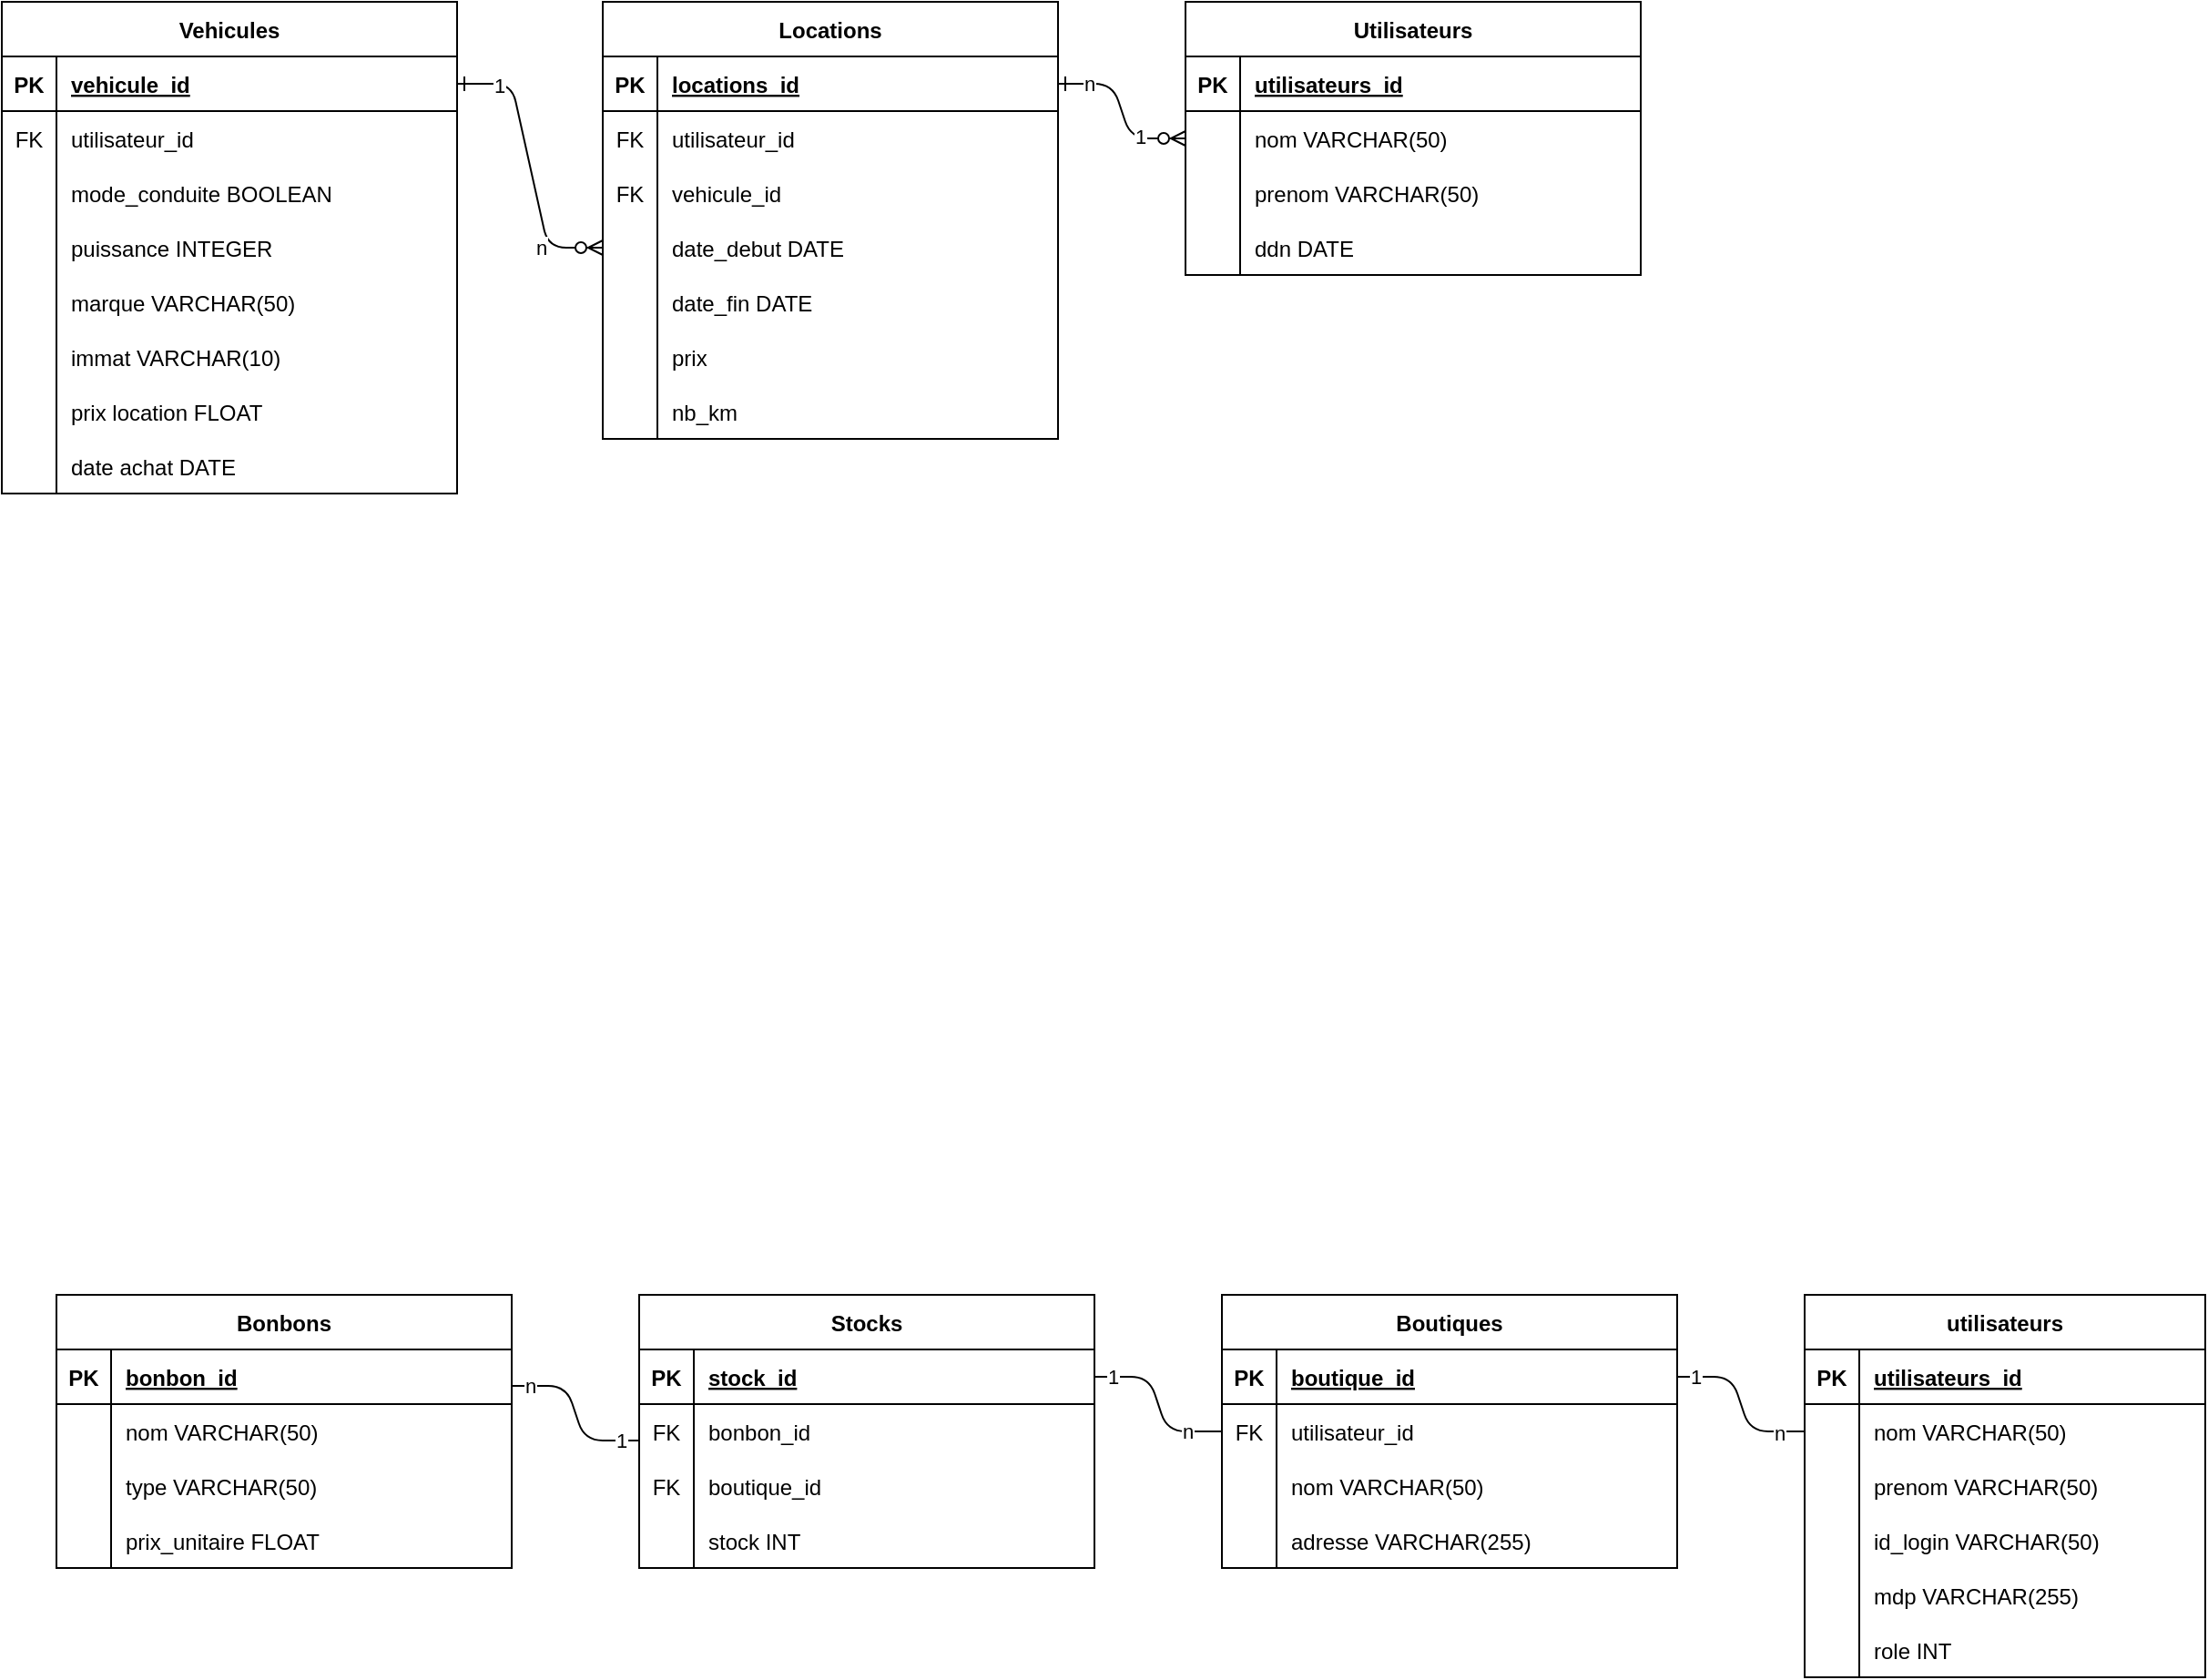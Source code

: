 <mxfile version="24.4.10" type="github">
  <diagram id="R2lEEEUBdFMjLlhIrx00" name="Page-1">
    <mxGraphModel dx="1313" dy="663" grid="1" gridSize="10" guides="1" tooltips="1" connect="1" arrows="1" fold="1" page="1" pageScale="1" pageWidth="1100" pageHeight="850" math="0" shadow="0" extFonts="Permanent Marker^https://fonts.googleapis.com/css?family=Permanent+Marker">
      <root>
        <mxCell id="0" />
        <mxCell id="1" parent="0" />
        <mxCell id="C-vyLk0tnHw3VtMMgP7b-1" value="" style="edgeStyle=entityRelationEdgeStyle;endArrow=ERzeroToMany;startArrow=ERone;endFill=1;startFill=0;exitX=1;exitY=0.5;exitDx=0;exitDy=0;entryX=0;entryY=0.5;entryDx=0;entryDy=0;" parent="1" source="C-vyLk0tnHw3VtMMgP7b-14" target="C-vyLk0tnHw3VtMMgP7b-6" edge="1">
          <mxGeometry width="100" height="100" relative="1" as="geometry">
            <mxPoint x="280" y="610" as="sourcePoint" />
            <mxPoint x="650" y="55" as="targetPoint" />
          </mxGeometry>
        </mxCell>
        <mxCell id="DMLBAsbQ8ZLE9mBOTX4F-30" value="n" style="edgeLabel;html=1;align=center;verticalAlign=middle;resizable=0;points=[];" parent="C-vyLk0tnHw3VtMMgP7b-1" vertex="1" connectable="0">
          <mxGeometry x="-0.82" relative="1" as="geometry">
            <mxPoint x="9" as="offset" />
          </mxGeometry>
        </mxCell>
        <mxCell id="DMLBAsbQ8ZLE9mBOTX4F-31" value="1" style="edgeLabel;html=1;align=center;verticalAlign=middle;resizable=0;points=[];" parent="C-vyLk0tnHw3VtMMgP7b-1" vertex="1" connectable="0">
          <mxGeometry x="0.692" y="1" relative="1" as="geometry">
            <mxPoint x="-11" as="offset" />
          </mxGeometry>
        </mxCell>
        <mxCell id="C-vyLk0tnHw3VtMMgP7b-12" value="" style="edgeStyle=entityRelationEdgeStyle;endArrow=ERzeroToMany;startArrow=ERone;endFill=1;startFill=0;exitX=1;exitY=0.5;exitDx=0;exitDy=0;" parent="1" source="C-vyLk0tnHw3VtMMgP7b-24" target="C-vyLk0tnHw3VtMMgP7b-17" edge="1">
          <mxGeometry width="100" height="100" relative="1" as="geometry">
            <mxPoint x="330" y="120" as="sourcePoint" />
            <mxPoint x="400" y="95" as="targetPoint" />
          </mxGeometry>
        </mxCell>
        <mxCell id="DMLBAsbQ8ZLE9mBOTX4F-35" value="n" style="edgeLabel;html=1;align=center;verticalAlign=middle;resizable=0;points=[];" parent="C-vyLk0tnHw3VtMMgP7b-12" vertex="1" connectable="0">
          <mxGeometry x="0.651" relative="1" as="geometry">
            <mxPoint x="-8" as="offset" />
          </mxGeometry>
        </mxCell>
        <mxCell id="DMLBAsbQ8ZLE9mBOTX4F-36" value="1" style="edgeLabel;html=1;align=center;verticalAlign=middle;resizable=0;points=[];" parent="C-vyLk0tnHw3VtMMgP7b-12" vertex="1" connectable="0">
          <mxGeometry x="-0.836" y="-1" relative="1" as="geometry">
            <mxPoint x="10" as="offset" />
          </mxGeometry>
        </mxCell>
        <mxCell id="C-vyLk0tnHw3VtMMgP7b-2" value="Utilisateurs" style="shape=table;startSize=30;container=1;collapsible=1;childLayout=tableLayout;fixedRows=1;rowLines=0;fontStyle=1;align=center;resizeLast=1;" parent="1" vertex="1">
          <mxGeometry x="660" y="10" width="250" height="150" as="geometry" />
        </mxCell>
        <mxCell id="C-vyLk0tnHw3VtMMgP7b-3" value="" style="shape=partialRectangle;collapsible=0;dropTarget=0;pointerEvents=0;fillColor=none;points=[[0,0.5],[1,0.5]];portConstraint=eastwest;top=0;left=0;right=0;bottom=1;" parent="C-vyLk0tnHw3VtMMgP7b-2" vertex="1">
          <mxGeometry y="30" width="250" height="30" as="geometry" />
        </mxCell>
        <mxCell id="C-vyLk0tnHw3VtMMgP7b-4" value="PK" style="shape=partialRectangle;overflow=hidden;connectable=0;fillColor=none;top=0;left=0;bottom=0;right=0;fontStyle=1;" parent="C-vyLk0tnHw3VtMMgP7b-3" vertex="1">
          <mxGeometry width="30" height="30" as="geometry">
            <mxRectangle width="30" height="30" as="alternateBounds" />
          </mxGeometry>
        </mxCell>
        <mxCell id="C-vyLk0tnHw3VtMMgP7b-5" value="utilisateurs_id" style="shape=partialRectangle;overflow=hidden;connectable=0;fillColor=none;top=0;left=0;bottom=0;right=0;align=left;spacingLeft=6;fontStyle=5;" parent="C-vyLk0tnHw3VtMMgP7b-3" vertex="1">
          <mxGeometry x="30" width="220" height="30" as="geometry">
            <mxRectangle width="220" height="30" as="alternateBounds" />
          </mxGeometry>
        </mxCell>
        <mxCell id="C-vyLk0tnHw3VtMMgP7b-6" value="" style="shape=partialRectangle;collapsible=0;dropTarget=0;pointerEvents=0;fillColor=none;points=[[0,0.5],[1,0.5]];portConstraint=eastwest;top=0;left=0;right=0;bottom=0;" parent="C-vyLk0tnHw3VtMMgP7b-2" vertex="1">
          <mxGeometry y="60" width="250" height="30" as="geometry" />
        </mxCell>
        <mxCell id="C-vyLk0tnHw3VtMMgP7b-7" value="" style="shape=partialRectangle;overflow=hidden;connectable=0;fillColor=none;top=0;left=0;bottom=0;right=0;" parent="C-vyLk0tnHw3VtMMgP7b-6" vertex="1">
          <mxGeometry width="30" height="30" as="geometry">
            <mxRectangle width="30" height="30" as="alternateBounds" />
          </mxGeometry>
        </mxCell>
        <mxCell id="C-vyLk0tnHw3VtMMgP7b-8" value="nom VARCHAR(50)" style="shape=partialRectangle;overflow=hidden;connectable=0;fillColor=none;top=0;left=0;bottom=0;right=0;align=left;spacingLeft=6;" parent="C-vyLk0tnHw3VtMMgP7b-6" vertex="1">
          <mxGeometry x="30" width="220" height="30" as="geometry">
            <mxRectangle width="220" height="30" as="alternateBounds" />
          </mxGeometry>
        </mxCell>
        <mxCell id="C-vyLk0tnHw3VtMMgP7b-9" value="" style="shape=partialRectangle;collapsible=0;dropTarget=0;pointerEvents=0;fillColor=none;points=[[0,0.5],[1,0.5]];portConstraint=eastwest;top=0;left=0;right=0;bottom=0;" parent="C-vyLk0tnHw3VtMMgP7b-2" vertex="1">
          <mxGeometry y="90" width="250" height="30" as="geometry" />
        </mxCell>
        <mxCell id="C-vyLk0tnHw3VtMMgP7b-10" value="" style="shape=partialRectangle;overflow=hidden;connectable=0;fillColor=none;top=0;left=0;bottom=0;right=0;" parent="C-vyLk0tnHw3VtMMgP7b-9" vertex="1">
          <mxGeometry width="30" height="30" as="geometry">
            <mxRectangle width="30" height="30" as="alternateBounds" />
          </mxGeometry>
        </mxCell>
        <mxCell id="C-vyLk0tnHw3VtMMgP7b-11" value="prenom VARCHAR(50)" style="shape=partialRectangle;overflow=hidden;connectable=0;fillColor=none;top=0;left=0;bottom=0;right=0;align=left;spacingLeft=6;" parent="C-vyLk0tnHw3VtMMgP7b-9" vertex="1">
          <mxGeometry x="30" width="220" height="30" as="geometry">
            <mxRectangle width="220" height="30" as="alternateBounds" />
          </mxGeometry>
        </mxCell>
        <mxCell id="DMLBAsbQ8ZLE9mBOTX4F-8" style="shape=partialRectangle;collapsible=0;dropTarget=0;pointerEvents=0;fillColor=none;points=[[0,0.5],[1,0.5]];portConstraint=eastwest;top=0;left=0;right=0;bottom=0;" parent="C-vyLk0tnHw3VtMMgP7b-2" vertex="1">
          <mxGeometry y="120" width="250" height="30" as="geometry" />
        </mxCell>
        <mxCell id="DMLBAsbQ8ZLE9mBOTX4F-9" style="shape=partialRectangle;overflow=hidden;connectable=0;fillColor=none;top=0;left=0;bottom=0;right=0;" parent="DMLBAsbQ8ZLE9mBOTX4F-8" vertex="1">
          <mxGeometry width="30" height="30" as="geometry">
            <mxRectangle width="30" height="30" as="alternateBounds" />
          </mxGeometry>
        </mxCell>
        <mxCell id="DMLBAsbQ8ZLE9mBOTX4F-10" value="ddn DATE" style="shape=partialRectangle;overflow=hidden;connectable=0;fillColor=none;top=0;left=0;bottom=0;right=0;align=left;spacingLeft=6;" parent="DMLBAsbQ8ZLE9mBOTX4F-8" vertex="1">
          <mxGeometry x="30" width="220" height="30" as="geometry">
            <mxRectangle width="220" height="30" as="alternateBounds" />
          </mxGeometry>
        </mxCell>
        <mxCell id="C-vyLk0tnHw3VtMMgP7b-13" value="Locations" style="shape=table;startSize=30;container=1;collapsible=1;childLayout=tableLayout;fixedRows=1;rowLines=0;fontStyle=1;align=center;resizeLast=1;" parent="1" vertex="1">
          <mxGeometry x="340" y="10" width="250" height="240" as="geometry" />
        </mxCell>
        <mxCell id="C-vyLk0tnHw3VtMMgP7b-14" value="" style="shape=partialRectangle;collapsible=0;dropTarget=0;pointerEvents=0;fillColor=none;points=[[0,0.5],[1,0.5]];portConstraint=eastwest;top=0;left=0;right=0;bottom=1;" parent="C-vyLk0tnHw3VtMMgP7b-13" vertex="1">
          <mxGeometry y="30" width="250" height="30" as="geometry" />
        </mxCell>
        <mxCell id="C-vyLk0tnHw3VtMMgP7b-15" value="PK" style="shape=partialRectangle;overflow=hidden;connectable=0;fillColor=none;top=0;left=0;bottom=0;right=0;fontStyle=1;" parent="C-vyLk0tnHw3VtMMgP7b-14" vertex="1">
          <mxGeometry width="30" height="30" as="geometry">
            <mxRectangle width="30" height="30" as="alternateBounds" />
          </mxGeometry>
        </mxCell>
        <mxCell id="C-vyLk0tnHw3VtMMgP7b-16" value="locations_id" style="shape=partialRectangle;overflow=hidden;connectable=0;fillColor=none;top=0;left=0;bottom=0;right=0;align=left;spacingLeft=6;fontStyle=5;" parent="C-vyLk0tnHw3VtMMgP7b-14" vertex="1">
          <mxGeometry x="30" width="220" height="30" as="geometry">
            <mxRectangle width="220" height="30" as="alternateBounds" />
          </mxGeometry>
        </mxCell>
        <mxCell id="DMLBAsbQ8ZLE9mBOTX4F-37" style="shape=partialRectangle;collapsible=0;dropTarget=0;pointerEvents=0;fillColor=none;points=[[0,0.5],[1,0.5]];portConstraint=eastwest;top=0;left=0;right=0;bottom=0;" parent="C-vyLk0tnHw3VtMMgP7b-13" vertex="1">
          <mxGeometry y="60" width="250" height="30" as="geometry" />
        </mxCell>
        <mxCell id="DMLBAsbQ8ZLE9mBOTX4F-38" value="FK" style="shape=partialRectangle;overflow=hidden;connectable=0;fillColor=none;top=0;left=0;bottom=0;right=0;" parent="DMLBAsbQ8ZLE9mBOTX4F-37" vertex="1">
          <mxGeometry width="30" height="30" as="geometry">
            <mxRectangle width="30" height="30" as="alternateBounds" />
          </mxGeometry>
        </mxCell>
        <mxCell id="DMLBAsbQ8ZLE9mBOTX4F-39" value="utilisateur_id" style="shape=partialRectangle;overflow=hidden;connectable=0;fillColor=none;top=0;left=0;bottom=0;right=0;align=left;spacingLeft=6;" parent="DMLBAsbQ8ZLE9mBOTX4F-37" vertex="1">
          <mxGeometry x="30" width="220" height="30" as="geometry">
            <mxRectangle width="220" height="30" as="alternateBounds" />
          </mxGeometry>
        </mxCell>
        <mxCell id="DMLBAsbQ8ZLE9mBOTX4F-40" style="shape=partialRectangle;collapsible=0;dropTarget=0;pointerEvents=0;fillColor=none;points=[[0,0.5],[1,0.5]];portConstraint=eastwest;top=0;left=0;right=0;bottom=0;" parent="C-vyLk0tnHw3VtMMgP7b-13" vertex="1">
          <mxGeometry y="90" width="250" height="30" as="geometry" />
        </mxCell>
        <mxCell id="DMLBAsbQ8ZLE9mBOTX4F-41" value="FK" style="shape=partialRectangle;overflow=hidden;connectable=0;fillColor=none;top=0;left=0;bottom=0;right=0;" parent="DMLBAsbQ8ZLE9mBOTX4F-40" vertex="1">
          <mxGeometry width="30" height="30" as="geometry">
            <mxRectangle width="30" height="30" as="alternateBounds" />
          </mxGeometry>
        </mxCell>
        <mxCell id="DMLBAsbQ8ZLE9mBOTX4F-42" value="vehicule_id" style="shape=partialRectangle;overflow=hidden;connectable=0;fillColor=none;top=0;left=0;bottom=0;right=0;align=left;spacingLeft=6;" parent="DMLBAsbQ8ZLE9mBOTX4F-40" vertex="1">
          <mxGeometry x="30" width="220" height="30" as="geometry">
            <mxRectangle width="220" height="30" as="alternateBounds" />
          </mxGeometry>
        </mxCell>
        <mxCell id="C-vyLk0tnHw3VtMMgP7b-17" value="" style="shape=partialRectangle;collapsible=0;dropTarget=0;pointerEvents=0;fillColor=none;points=[[0,0.5],[1,0.5]];portConstraint=eastwest;top=0;left=0;right=0;bottom=0;" parent="C-vyLk0tnHw3VtMMgP7b-13" vertex="1">
          <mxGeometry y="120" width="250" height="30" as="geometry" />
        </mxCell>
        <mxCell id="C-vyLk0tnHw3VtMMgP7b-18" value="" style="shape=partialRectangle;overflow=hidden;connectable=0;fillColor=none;top=0;left=0;bottom=0;right=0;" parent="C-vyLk0tnHw3VtMMgP7b-17" vertex="1">
          <mxGeometry width="30" height="30" as="geometry">
            <mxRectangle width="30" height="30" as="alternateBounds" />
          </mxGeometry>
        </mxCell>
        <mxCell id="C-vyLk0tnHw3VtMMgP7b-19" value="date_debut DATE" style="shape=partialRectangle;overflow=hidden;connectable=0;fillColor=none;top=0;left=0;bottom=0;right=0;align=left;spacingLeft=6;" parent="C-vyLk0tnHw3VtMMgP7b-17" vertex="1">
          <mxGeometry x="30" width="220" height="30" as="geometry">
            <mxRectangle width="220" height="30" as="alternateBounds" />
          </mxGeometry>
        </mxCell>
        <mxCell id="C-vyLk0tnHw3VtMMgP7b-20" value="" style="shape=partialRectangle;collapsible=0;dropTarget=0;pointerEvents=0;fillColor=none;points=[[0,0.5],[1,0.5]];portConstraint=eastwest;top=0;left=0;right=0;bottom=0;" parent="C-vyLk0tnHw3VtMMgP7b-13" vertex="1">
          <mxGeometry y="150" width="250" height="30" as="geometry" />
        </mxCell>
        <mxCell id="C-vyLk0tnHw3VtMMgP7b-21" value="" style="shape=partialRectangle;overflow=hidden;connectable=0;fillColor=none;top=0;left=0;bottom=0;right=0;" parent="C-vyLk0tnHw3VtMMgP7b-20" vertex="1">
          <mxGeometry width="30" height="30" as="geometry">
            <mxRectangle width="30" height="30" as="alternateBounds" />
          </mxGeometry>
        </mxCell>
        <mxCell id="C-vyLk0tnHw3VtMMgP7b-22" value="date_fin DATE" style="shape=partialRectangle;overflow=hidden;connectable=0;fillColor=none;top=0;left=0;bottom=0;right=0;align=left;spacingLeft=6;" parent="C-vyLk0tnHw3VtMMgP7b-20" vertex="1">
          <mxGeometry x="30" width="220" height="30" as="geometry">
            <mxRectangle width="220" height="30" as="alternateBounds" />
          </mxGeometry>
        </mxCell>
        <mxCell id="DMLBAsbQ8ZLE9mBOTX4F-5" style="shape=partialRectangle;collapsible=0;dropTarget=0;pointerEvents=0;fillColor=none;points=[[0,0.5],[1,0.5]];portConstraint=eastwest;top=0;left=0;right=0;bottom=0;" parent="C-vyLk0tnHw3VtMMgP7b-13" vertex="1">
          <mxGeometry y="180" width="250" height="30" as="geometry" />
        </mxCell>
        <mxCell id="DMLBAsbQ8ZLE9mBOTX4F-6" style="shape=partialRectangle;overflow=hidden;connectable=0;fillColor=none;top=0;left=0;bottom=0;right=0;" parent="DMLBAsbQ8ZLE9mBOTX4F-5" vertex="1">
          <mxGeometry width="30" height="30" as="geometry">
            <mxRectangle width="30" height="30" as="alternateBounds" />
          </mxGeometry>
        </mxCell>
        <mxCell id="DMLBAsbQ8ZLE9mBOTX4F-7" value="prix" style="shape=partialRectangle;overflow=hidden;connectable=0;fillColor=none;top=0;left=0;bottom=0;right=0;align=left;spacingLeft=6;" parent="DMLBAsbQ8ZLE9mBOTX4F-5" vertex="1">
          <mxGeometry x="30" width="220" height="30" as="geometry">
            <mxRectangle width="220" height="30" as="alternateBounds" />
          </mxGeometry>
        </mxCell>
        <mxCell id="DMLBAsbQ8ZLE9mBOTX4F-11" style="shape=partialRectangle;collapsible=0;dropTarget=0;pointerEvents=0;fillColor=none;points=[[0,0.5],[1,0.5]];portConstraint=eastwest;top=0;left=0;right=0;bottom=0;" parent="C-vyLk0tnHw3VtMMgP7b-13" vertex="1">
          <mxGeometry y="210" width="250" height="30" as="geometry" />
        </mxCell>
        <mxCell id="DMLBAsbQ8ZLE9mBOTX4F-12" style="shape=partialRectangle;overflow=hidden;connectable=0;fillColor=none;top=0;left=0;bottom=0;right=0;" parent="DMLBAsbQ8ZLE9mBOTX4F-11" vertex="1">
          <mxGeometry width="30" height="30" as="geometry">
            <mxRectangle width="30" height="30" as="alternateBounds" />
          </mxGeometry>
        </mxCell>
        <mxCell id="DMLBAsbQ8ZLE9mBOTX4F-13" value="nb_km" style="shape=partialRectangle;overflow=hidden;connectable=0;fillColor=none;top=0;left=0;bottom=0;right=0;align=left;spacingLeft=6;" parent="DMLBAsbQ8ZLE9mBOTX4F-11" vertex="1">
          <mxGeometry x="30" width="220" height="30" as="geometry">
            <mxRectangle width="220" height="30" as="alternateBounds" />
          </mxGeometry>
        </mxCell>
        <mxCell id="C-vyLk0tnHw3VtMMgP7b-23" value="Vehicules" style="shape=table;startSize=30;container=1;collapsible=1;childLayout=tableLayout;fixedRows=1;rowLines=0;fontStyle=1;align=center;resizeLast=1;" parent="1" vertex="1">
          <mxGeometry x="10" y="10" width="250" height="270" as="geometry">
            <mxRectangle x="120" y="120" width="90" height="30" as="alternateBounds" />
          </mxGeometry>
        </mxCell>
        <mxCell id="C-vyLk0tnHw3VtMMgP7b-24" value="" style="shape=partialRectangle;collapsible=0;dropTarget=0;pointerEvents=0;fillColor=none;points=[[0,0.5],[1,0.5]];portConstraint=eastwest;top=0;left=0;right=0;bottom=1;" parent="C-vyLk0tnHw3VtMMgP7b-23" vertex="1">
          <mxGeometry y="30" width="250" height="30" as="geometry" />
        </mxCell>
        <mxCell id="C-vyLk0tnHw3VtMMgP7b-25" value="PK" style="shape=partialRectangle;overflow=hidden;connectable=0;fillColor=none;top=0;left=0;bottom=0;right=0;fontStyle=1;" parent="C-vyLk0tnHw3VtMMgP7b-24" vertex="1">
          <mxGeometry width="30" height="30" as="geometry">
            <mxRectangle width="30" height="30" as="alternateBounds" />
          </mxGeometry>
        </mxCell>
        <mxCell id="C-vyLk0tnHw3VtMMgP7b-26" value="vehicule_id" style="shape=partialRectangle;overflow=hidden;connectable=0;fillColor=none;top=0;left=0;bottom=0;right=0;align=left;spacingLeft=6;fontStyle=5;" parent="C-vyLk0tnHw3VtMMgP7b-24" vertex="1">
          <mxGeometry x="30" width="220" height="30" as="geometry">
            <mxRectangle width="220" height="30" as="alternateBounds" />
          </mxGeometry>
        </mxCell>
        <mxCell id="DMLBAsbQ8ZLE9mBOTX4F-32" style="shape=partialRectangle;collapsible=0;dropTarget=0;pointerEvents=0;fillColor=none;points=[[0,0.5],[1,0.5]];portConstraint=eastwest;top=0;left=0;right=0;bottom=0;" parent="C-vyLk0tnHw3VtMMgP7b-23" vertex="1">
          <mxGeometry y="60" width="250" height="30" as="geometry" />
        </mxCell>
        <mxCell id="DMLBAsbQ8ZLE9mBOTX4F-33" value="FK" style="shape=partialRectangle;overflow=hidden;connectable=0;fillColor=none;top=0;left=0;bottom=0;right=0;" parent="DMLBAsbQ8ZLE9mBOTX4F-32" vertex="1">
          <mxGeometry width="30" height="30" as="geometry">
            <mxRectangle width="30" height="30" as="alternateBounds" />
          </mxGeometry>
        </mxCell>
        <mxCell id="DMLBAsbQ8ZLE9mBOTX4F-34" value="utilisateur_id" style="shape=partialRectangle;overflow=hidden;connectable=0;fillColor=none;top=0;left=0;bottom=0;right=0;align=left;spacingLeft=6;" parent="DMLBAsbQ8ZLE9mBOTX4F-32" vertex="1">
          <mxGeometry x="30" width="220" height="30" as="geometry">
            <mxRectangle width="220" height="30" as="alternateBounds" />
          </mxGeometry>
        </mxCell>
        <mxCell id="C-vyLk0tnHw3VtMMgP7b-27" value="" style="shape=partialRectangle;collapsible=0;dropTarget=0;pointerEvents=0;fillColor=none;points=[[0,0.5],[1,0.5]];portConstraint=eastwest;top=0;left=0;right=0;bottom=0;" parent="C-vyLk0tnHw3VtMMgP7b-23" vertex="1">
          <mxGeometry y="90" width="250" height="30" as="geometry" />
        </mxCell>
        <mxCell id="C-vyLk0tnHw3VtMMgP7b-28" value="" style="shape=partialRectangle;overflow=hidden;connectable=0;fillColor=none;top=0;left=0;bottom=0;right=0;" parent="C-vyLk0tnHw3VtMMgP7b-27" vertex="1">
          <mxGeometry width="30" height="30" as="geometry">
            <mxRectangle width="30" height="30" as="alternateBounds" />
          </mxGeometry>
        </mxCell>
        <mxCell id="C-vyLk0tnHw3VtMMgP7b-29" value="mode_conduite BOOLEAN" style="shape=partialRectangle;overflow=hidden;connectable=0;fillColor=none;top=0;left=0;bottom=0;right=0;align=left;spacingLeft=6;" parent="C-vyLk0tnHw3VtMMgP7b-27" vertex="1">
          <mxGeometry x="30" width="220" height="30" as="geometry">
            <mxRectangle width="220" height="30" as="alternateBounds" />
          </mxGeometry>
        </mxCell>
        <mxCell id="DMLBAsbQ8ZLE9mBOTX4F-27" style="shape=partialRectangle;collapsible=0;dropTarget=0;pointerEvents=0;fillColor=none;points=[[0,0.5],[1,0.5]];portConstraint=eastwest;top=0;left=0;right=0;bottom=0;" parent="C-vyLk0tnHw3VtMMgP7b-23" vertex="1">
          <mxGeometry y="120" width="250" height="30" as="geometry" />
        </mxCell>
        <mxCell id="DMLBAsbQ8ZLE9mBOTX4F-28" style="shape=partialRectangle;overflow=hidden;connectable=0;fillColor=none;top=0;left=0;bottom=0;right=0;" parent="DMLBAsbQ8ZLE9mBOTX4F-27" vertex="1">
          <mxGeometry width="30" height="30" as="geometry">
            <mxRectangle width="30" height="30" as="alternateBounds" />
          </mxGeometry>
        </mxCell>
        <mxCell id="DMLBAsbQ8ZLE9mBOTX4F-29" value="puissance INTEGER" style="shape=partialRectangle;overflow=hidden;connectable=0;fillColor=none;top=0;left=0;bottom=0;right=0;align=left;spacingLeft=6;" parent="DMLBAsbQ8ZLE9mBOTX4F-27" vertex="1">
          <mxGeometry x="30" width="220" height="30" as="geometry">
            <mxRectangle width="220" height="30" as="alternateBounds" />
          </mxGeometry>
        </mxCell>
        <mxCell id="DMLBAsbQ8ZLE9mBOTX4F-24" style="shape=partialRectangle;collapsible=0;dropTarget=0;pointerEvents=0;fillColor=none;points=[[0,0.5],[1,0.5]];portConstraint=eastwest;top=0;left=0;right=0;bottom=0;" parent="C-vyLk0tnHw3VtMMgP7b-23" vertex="1">
          <mxGeometry y="150" width="250" height="30" as="geometry" />
        </mxCell>
        <mxCell id="DMLBAsbQ8ZLE9mBOTX4F-25" style="shape=partialRectangle;overflow=hidden;connectable=0;fillColor=none;top=0;left=0;bottom=0;right=0;" parent="DMLBAsbQ8ZLE9mBOTX4F-24" vertex="1">
          <mxGeometry width="30" height="30" as="geometry">
            <mxRectangle width="30" height="30" as="alternateBounds" />
          </mxGeometry>
        </mxCell>
        <mxCell id="DMLBAsbQ8ZLE9mBOTX4F-26" value="marque VARCHAR(50)" style="shape=partialRectangle;overflow=hidden;connectable=0;fillColor=none;top=0;left=0;bottom=0;right=0;align=left;spacingLeft=6;" parent="DMLBAsbQ8ZLE9mBOTX4F-24" vertex="1">
          <mxGeometry x="30" width="220" height="30" as="geometry">
            <mxRectangle width="220" height="30" as="alternateBounds" />
          </mxGeometry>
        </mxCell>
        <mxCell id="DMLBAsbQ8ZLE9mBOTX4F-21" style="shape=partialRectangle;collapsible=0;dropTarget=0;pointerEvents=0;fillColor=none;points=[[0,0.5],[1,0.5]];portConstraint=eastwest;top=0;left=0;right=0;bottom=0;" parent="C-vyLk0tnHw3VtMMgP7b-23" vertex="1">
          <mxGeometry y="180" width="250" height="30" as="geometry" />
        </mxCell>
        <mxCell id="DMLBAsbQ8ZLE9mBOTX4F-22" style="shape=partialRectangle;overflow=hidden;connectable=0;fillColor=none;top=0;left=0;bottom=0;right=0;" parent="DMLBAsbQ8ZLE9mBOTX4F-21" vertex="1">
          <mxGeometry width="30" height="30" as="geometry">
            <mxRectangle width="30" height="30" as="alternateBounds" />
          </mxGeometry>
        </mxCell>
        <mxCell id="DMLBAsbQ8ZLE9mBOTX4F-23" value="immat VARCHAR(10)" style="shape=partialRectangle;overflow=hidden;connectable=0;fillColor=none;top=0;left=0;bottom=0;right=0;align=left;spacingLeft=6;" parent="DMLBAsbQ8ZLE9mBOTX4F-21" vertex="1">
          <mxGeometry x="30" width="220" height="30" as="geometry">
            <mxRectangle width="220" height="30" as="alternateBounds" />
          </mxGeometry>
        </mxCell>
        <mxCell id="DMLBAsbQ8ZLE9mBOTX4F-18" style="shape=partialRectangle;collapsible=0;dropTarget=0;pointerEvents=0;fillColor=none;points=[[0,0.5],[1,0.5]];portConstraint=eastwest;top=0;left=0;right=0;bottom=0;" parent="C-vyLk0tnHw3VtMMgP7b-23" vertex="1">
          <mxGeometry y="210" width="250" height="30" as="geometry" />
        </mxCell>
        <mxCell id="DMLBAsbQ8ZLE9mBOTX4F-19" style="shape=partialRectangle;overflow=hidden;connectable=0;fillColor=none;top=0;left=0;bottom=0;right=0;" parent="DMLBAsbQ8ZLE9mBOTX4F-18" vertex="1">
          <mxGeometry width="30" height="30" as="geometry">
            <mxRectangle width="30" height="30" as="alternateBounds" />
          </mxGeometry>
        </mxCell>
        <mxCell id="DMLBAsbQ8ZLE9mBOTX4F-20" value="prix location FLOAT" style="shape=partialRectangle;overflow=hidden;connectable=0;fillColor=none;top=0;left=0;bottom=0;right=0;align=left;spacingLeft=6;" parent="DMLBAsbQ8ZLE9mBOTX4F-18" vertex="1">
          <mxGeometry x="30" width="220" height="30" as="geometry">
            <mxRectangle width="220" height="30" as="alternateBounds" />
          </mxGeometry>
        </mxCell>
        <mxCell id="DMLBAsbQ8ZLE9mBOTX4F-15" style="shape=partialRectangle;collapsible=0;dropTarget=0;pointerEvents=0;fillColor=none;points=[[0,0.5],[1,0.5]];portConstraint=eastwest;top=0;left=0;right=0;bottom=0;" parent="C-vyLk0tnHw3VtMMgP7b-23" vertex="1">
          <mxGeometry y="240" width="250" height="30" as="geometry" />
        </mxCell>
        <mxCell id="DMLBAsbQ8ZLE9mBOTX4F-16" style="shape=partialRectangle;overflow=hidden;connectable=0;fillColor=none;top=0;left=0;bottom=0;right=0;" parent="DMLBAsbQ8ZLE9mBOTX4F-15" vertex="1">
          <mxGeometry width="30" height="30" as="geometry">
            <mxRectangle width="30" height="30" as="alternateBounds" />
          </mxGeometry>
        </mxCell>
        <mxCell id="DMLBAsbQ8ZLE9mBOTX4F-17" value="date achat DATE" style="shape=partialRectangle;overflow=hidden;connectable=0;fillColor=none;top=0;left=0;bottom=0;right=0;align=left;spacingLeft=6;" parent="DMLBAsbQ8ZLE9mBOTX4F-15" vertex="1">
          <mxGeometry x="30" width="220" height="30" as="geometry">
            <mxRectangle width="220" height="30" as="alternateBounds" />
          </mxGeometry>
        </mxCell>
        <mxCell id="LgC-0CYl4SfMzwwXoW1B-67" value="" style="edgeStyle=entityRelationEdgeStyle;endArrow=none;startArrow=none;endFill=0;startFill=0;entryX=0;entryY=0.5;entryDx=0;entryDy=0;exitX=1;exitY=0.5;exitDx=0;exitDy=0;" parent="1" source="LgC-0CYl4SfMzwwXoW1B-87" target="wCbGgRZmg9w4R7sddMfv-28" edge="1">
          <mxGeometry width="100" height="100" relative="1" as="geometry">
            <mxPoint x="624" y="740" as="sourcePoint" />
            <mxPoint x="720" y="645" as="targetPoint" />
          </mxGeometry>
        </mxCell>
        <mxCell id="tvZHirwViCsV2st2SNBB-3" value="1" style="edgeLabel;html=1;align=center;verticalAlign=middle;resizable=0;points=[];" parent="LgC-0CYl4SfMzwwXoW1B-67" connectable="0" vertex="1">
          <mxGeometry x="-0.779" relative="1" as="geometry">
            <mxPoint as="offset" />
          </mxGeometry>
        </mxCell>
        <mxCell id="tvZHirwViCsV2st2SNBB-4" value="n" style="edgeLabel;html=1;align=center;verticalAlign=middle;resizable=0;points=[];" parent="LgC-0CYl4SfMzwwXoW1B-67" connectable="0" vertex="1">
          <mxGeometry x="0.684" y="-1" relative="1" as="geometry">
            <mxPoint as="offset" />
          </mxGeometry>
        </mxCell>
        <mxCell id="LgC-0CYl4SfMzwwXoW1B-70" value="" style="edgeStyle=entityRelationEdgeStyle;endArrow=none;startArrow=none;endFill=0;startFill=0;exitX=1;exitY=0.5;exitDx=0;exitDy=0;entryX=0;entryY=0.5;entryDx=0;entryDy=0;" parent="1" edge="1">
          <mxGeometry width="100" height="100" relative="1" as="geometry">
            <mxPoint x="290" y="770" as="sourcePoint" />
            <mxPoint x="360" y="800" as="targetPoint" />
          </mxGeometry>
        </mxCell>
        <mxCell id="LgC-0CYl4SfMzwwXoW1B-71" value="n" style="edgeLabel;html=1;align=center;verticalAlign=middle;resizable=0;points=[];" parent="LgC-0CYl4SfMzwwXoW1B-70" vertex="1" connectable="0">
          <mxGeometry x="0.651" relative="1" as="geometry">
            <mxPoint x="-44" y="-30" as="offset" />
          </mxGeometry>
        </mxCell>
        <mxCell id="LgC-0CYl4SfMzwwXoW1B-72" value="1" style="edgeLabel;html=1;align=center;verticalAlign=middle;resizable=0;points=[];" parent="LgC-0CYl4SfMzwwXoW1B-70" vertex="1" connectable="0">
          <mxGeometry x="-0.836" y="-1" relative="1" as="geometry">
            <mxPoint x="52" y="29" as="offset" />
          </mxGeometry>
        </mxCell>
        <mxCell id="LgC-0CYl4SfMzwwXoW1B-73" value="utilisateurs" style="shape=table;startSize=30;container=1;collapsible=1;childLayout=tableLayout;fixedRows=1;rowLines=0;fontStyle=1;align=center;resizeLast=1;" parent="1" vertex="1">
          <mxGeometry x="1000" y="720" width="220" height="210" as="geometry" />
        </mxCell>
        <mxCell id="LgC-0CYl4SfMzwwXoW1B-74" value="" style="shape=partialRectangle;collapsible=0;dropTarget=0;pointerEvents=0;fillColor=none;points=[[0,0.5],[1,0.5]];portConstraint=eastwest;top=0;left=0;right=0;bottom=1;" parent="LgC-0CYl4SfMzwwXoW1B-73" vertex="1">
          <mxGeometry y="30" width="220" height="30" as="geometry" />
        </mxCell>
        <mxCell id="LgC-0CYl4SfMzwwXoW1B-75" value="PK" style="shape=partialRectangle;overflow=hidden;connectable=0;fillColor=none;top=0;left=0;bottom=0;right=0;fontStyle=1;" parent="LgC-0CYl4SfMzwwXoW1B-74" vertex="1">
          <mxGeometry width="30" height="30" as="geometry">
            <mxRectangle width="30" height="30" as="alternateBounds" />
          </mxGeometry>
        </mxCell>
        <mxCell id="LgC-0CYl4SfMzwwXoW1B-76" value="utilisateurs_id" style="shape=partialRectangle;overflow=hidden;connectable=0;fillColor=none;top=0;left=0;bottom=0;right=0;align=left;spacingLeft=6;fontStyle=5;" parent="LgC-0CYl4SfMzwwXoW1B-74" vertex="1">
          <mxGeometry x="30" width="190" height="30" as="geometry">
            <mxRectangle width="190" height="30" as="alternateBounds" />
          </mxGeometry>
        </mxCell>
        <mxCell id="wCbGgRZmg9w4R7sddMfv-28" value="" style="shape=partialRectangle;collapsible=0;dropTarget=0;pointerEvents=0;fillColor=none;points=[[0,0.5],[1,0.5]];portConstraint=eastwest;top=0;left=0;right=0;bottom=0;" parent="LgC-0CYl4SfMzwwXoW1B-73" vertex="1">
          <mxGeometry y="60" width="220" height="30" as="geometry" />
        </mxCell>
        <mxCell id="wCbGgRZmg9w4R7sddMfv-29" value="" style="shape=partialRectangle;overflow=hidden;connectable=0;fillColor=none;top=0;left=0;bottom=0;right=0;" parent="wCbGgRZmg9w4R7sddMfv-28" vertex="1">
          <mxGeometry width="30" height="30" as="geometry">
            <mxRectangle width="30" height="30" as="alternateBounds" />
          </mxGeometry>
        </mxCell>
        <mxCell id="wCbGgRZmg9w4R7sddMfv-30" value="nom VARCHAR(50)" style="shape=partialRectangle;overflow=hidden;connectable=0;fillColor=none;top=0;left=0;bottom=0;right=0;align=left;spacingLeft=6;" parent="wCbGgRZmg9w4R7sddMfv-28" vertex="1">
          <mxGeometry x="30" width="190" height="30" as="geometry">
            <mxRectangle width="190" height="30" as="alternateBounds" />
          </mxGeometry>
        </mxCell>
        <mxCell id="LgC-0CYl4SfMzwwXoW1B-80" value="" style="shape=partialRectangle;collapsible=0;dropTarget=0;pointerEvents=0;fillColor=none;points=[[0,0.5],[1,0.5]];portConstraint=eastwest;top=0;left=0;right=0;bottom=0;" parent="LgC-0CYl4SfMzwwXoW1B-73" vertex="1">
          <mxGeometry y="90" width="220" height="30" as="geometry" />
        </mxCell>
        <mxCell id="LgC-0CYl4SfMzwwXoW1B-81" value="" style="shape=partialRectangle;overflow=hidden;connectable=0;fillColor=none;top=0;left=0;bottom=0;right=0;" parent="LgC-0CYl4SfMzwwXoW1B-80" vertex="1">
          <mxGeometry width="30" height="30" as="geometry">
            <mxRectangle width="30" height="30" as="alternateBounds" />
          </mxGeometry>
        </mxCell>
        <mxCell id="LgC-0CYl4SfMzwwXoW1B-82" value="prenom VARCHAR(50)" style="shape=partialRectangle;overflow=hidden;connectable=0;fillColor=none;top=0;left=0;bottom=0;right=0;align=left;spacingLeft=6;" parent="LgC-0CYl4SfMzwwXoW1B-80" vertex="1">
          <mxGeometry x="30" width="190" height="30" as="geometry">
            <mxRectangle width="190" height="30" as="alternateBounds" />
          </mxGeometry>
        </mxCell>
        <mxCell id="k6urxv88UyEoNUAv66Sj-1" style="shape=partialRectangle;collapsible=0;dropTarget=0;pointerEvents=0;fillColor=none;points=[[0,0.5],[1,0.5]];portConstraint=eastwest;top=0;left=0;right=0;bottom=0;" parent="LgC-0CYl4SfMzwwXoW1B-73" vertex="1">
          <mxGeometry y="120" width="220" height="30" as="geometry" />
        </mxCell>
        <mxCell id="k6urxv88UyEoNUAv66Sj-2" style="shape=partialRectangle;overflow=hidden;connectable=0;fillColor=none;top=0;left=0;bottom=0;right=0;" parent="k6urxv88UyEoNUAv66Sj-1" vertex="1">
          <mxGeometry width="30" height="30" as="geometry">
            <mxRectangle width="30" height="30" as="alternateBounds" />
          </mxGeometry>
        </mxCell>
        <mxCell id="k6urxv88UyEoNUAv66Sj-3" value="id_login VARCHAR(50)" style="shape=partialRectangle;overflow=hidden;connectable=0;fillColor=none;top=0;left=0;bottom=0;right=0;align=left;spacingLeft=6;" parent="k6urxv88UyEoNUAv66Sj-1" vertex="1">
          <mxGeometry x="30" width="190" height="30" as="geometry">
            <mxRectangle width="190" height="30" as="alternateBounds" />
          </mxGeometry>
        </mxCell>
        <mxCell id="wCbGgRZmg9w4R7sddMfv-4" style="shape=partialRectangle;collapsible=0;dropTarget=0;pointerEvents=0;fillColor=none;points=[[0,0.5],[1,0.5]];portConstraint=eastwest;top=0;left=0;right=0;bottom=0;" parent="LgC-0CYl4SfMzwwXoW1B-73" vertex="1">
          <mxGeometry y="150" width="220" height="30" as="geometry" />
        </mxCell>
        <mxCell id="wCbGgRZmg9w4R7sddMfv-5" style="shape=partialRectangle;overflow=hidden;connectable=0;fillColor=none;top=0;left=0;bottom=0;right=0;" parent="wCbGgRZmg9w4R7sddMfv-4" vertex="1">
          <mxGeometry width="30" height="30" as="geometry">
            <mxRectangle width="30" height="30" as="alternateBounds" />
          </mxGeometry>
        </mxCell>
        <mxCell id="wCbGgRZmg9w4R7sddMfv-6" value="mdp VARCHAR(255) " style="shape=partialRectangle;overflow=hidden;connectable=0;fillColor=none;top=0;left=0;bottom=0;right=0;align=left;spacingLeft=6;" parent="wCbGgRZmg9w4R7sddMfv-4" vertex="1">
          <mxGeometry x="30" width="190" height="30" as="geometry">
            <mxRectangle width="190" height="30" as="alternateBounds" />
          </mxGeometry>
        </mxCell>
        <mxCell id="R1VZBvStBNgkuRDnsaN--1" style="shape=partialRectangle;collapsible=0;dropTarget=0;pointerEvents=0;fillColor=none;points=[[0,0.5],[1,0.5]];portConstraint=eastwest;top=0;left=0;right=0;bottom=0;" parent="LgC-0CYl4SfMzwwXoW1B-73" vertex="1">
          <mxGeometry y="180" width="220" height="30" as="geometry" />
        </mxCell>
        <mxCell id="R1VZBvStBNgkuRDnsaN--2" style="shape=partialRectangle;overflow=hidden;connectable=0;fillColor=none;top=0;left=0;bottom=0;right=0;" parent="R1VZBvStBNgkuRDnsaN--1" vertex="1">
          <mxGeometry width="30" height="30" as="geometry">
            <mxRectangle width="30" height="30" as="alternateBounds" />
          </mxGeometry>
        </mxCell>
        <mxCell id="R1VZBvStBNgkuRDnsaN--3" value="role INT" style="shape=partialRectangle;overflow=hidden;connectable=0;fillColor=none;top=0;left=0;bottom=0;right=0;align=left;spacingLeft=6;" parent="R1VZBvStBNgkuRDnsaN--1" vertex="1">
          <mxGeometry x="30" width="190" height="30" as="geometry">
            <mxRectangle width="190" height="30" as="alternateBounds" />
          </mxGeometry>
        </mxCell>
        <mxCell id="LgC-0CYl4SfMzwwXoW1B-86" value="Boutiques" style="shape=table;startSize=30;container=1;collapsible=1;childLayout=tableLayout;fixedRows=1;rowLines=0;fontStyle=1;align=center;resizeLast=1;" parent="1" vertex="1">
          <mxGeometry x="680" y="720" width="250" height="150" as="geometry" />
        </mxCell>
        <mxCell id="LgC-0CYl4SfMzwwXoW1B-87" value="" style="shape=partialRectangle;collapsible=0;dropTarget=0;pointerEvents=0;fillColor=none;points=[[0,0.5],[1,0.5]];portConstraint=eastwest;top=0;left=0;right=0;bottom=1;" parent="LgC-0CYl4SfMzwwXoW1B-86" vertex="1">
          <mxGeometry y="30" width="250" height="30" as="geometry" />
        </mxCell>
        <mxCell id="LgC-0CYl4SfMzwwXoW1B-88" value="PK" style="shape=partialRectangle;overflow=hidden;connectable=0;fillColor=none;top=0;left=0;bottom=0;right=0;fontStyle=1;" parent="LgC-0CYl4SfMzwwXoW1B-87" vertex="1">
          <mxGeometry width="30" height="30" as="geometry">
            <mxRectangle width="30" height="30" as="alternateBounds" />
          </mxGeometry>
        </mxCell>
        <mxCell id="LgC-0CYl4SfMzwwXoW1B-89" value="boutique_id" style="shape=partialRectangle;overflow=hidden;connectable=0;fillColor=none;top=0;left=0;bottom=0;right=0;align=left;spacingLeft=6;fontStyle=5;" parent="LgC-0CYl4SfMzwwXoW1B-87" vertex="1">
          <mxGeometry x="30" width="220" height="30" as="geometry">
            <mxRectangle width="220" height="30" as="alternateBounds" />
          </mxGeometry>
        </mxCell>
        <mxCell id="LgC-0CYl4SfMzwwXoW1B-90" style="shape=partialRectangle;collapsible=0;dropTarget=0;pointerEvents=0;fillColor=none;points=[[0,0.5],[1,0.5]];portConstraint=eastwest;top=0;left=0;right=0;bottom=0;" parent="LgC-0CYl4SfMzwwXoW1B-86" vertex="1">
          <mxGeometry y="60" width="250" height="30" as="geometry" />
        </mxCell>
        <mxCell id="LgC-0CYl4SfMzwwXoW1B-91" value="FK" style="shape=partialRectangle;overflow=hidden;connectable=0;fillColor=none;top=0;left=0;bottom=0;right=0;" parent="LgC-0CYl4SfMzwwXoW1B-90" vertex="1">
          <mxGeometry width="30" height="30" as="geometry">
            <mxRectangle width="30" height="30" as="alternateBounds" />
          </mxGeometry>
        </mxCell>
        <mxCell id="LgC-0CYl4SfMzwwXoW1B-92" value="utilisateur_id" style="shape=partialRectangle;overflow=hidden;connectable=0;fillColor=none;top=0;left=0;bottom=0;right=0;align=left;spacingLeft=6;" parent="LgC-0CYl4SfMzwwXoW1B-90" vertex="1">
          <mxGeometry x="30" width="220" height="30" as="geometry">
            <mxRectangle width="220" height="30" as="alternateBounds" />
          </mxGeometry>
        </mxCell>
        <mxCell id="LgC-0CYl4SfMzwwXoW1B-96" value="" style="shape=partialRectangle;collapsible=0;dropTarget=0;pointerEvents=0;fillColor=none;points=[[0,0.5],[1,0.5]];portConstraint=eastwest;top=0;left=0;right=0;bottom=0;" parent="LgC-0CYl4SfMzwwXoW1B-86" vertex="1">
          <mxGeometry y="90" width="250" height="30" as="geometry" />
        </mxCell>
        <mxCell id="LgC-0CYl4SfMzwwXoW1B-97" value="" style="shape=partialRectangle;overflow=hidden;connectable=0;fillColor=none;top=0;left=0;bottom=0;right=0;" parent="LgC-0CYl4SfMzwwXoW1B-96" vertex="1">
          <mxGeometry width="30" height="30" as="geometry">
            <mxRectangle width="30" height="30" as="alternateBounds" />
          </mxGeometry>
        </mxCell>
        <mxCell id="LgC-0CYl4SfMzwwXoW1B-98" value="nom VARCHAR(50)" style="shape=partialRectangle;overflow=hidden;connectable=0;fillColor=none;top=0;left=0;bottom=0;right=0;align=left;spacingLeft=6;" parent="LgC-0CYl4SfMzwwXoW1B-96" vertex="1">
          <mxGeometry x="30" width="220" height="30" as="geometry">
            <mxRectangle width="220" height="30" as="alternateBounds" />
          </mxGeometry>
        </mxCell>
        <mxCell id="LgC-0CYl4SfMzwwXoW1B-99" value="" style="shape=partialRectangle;collapsible=0;dropTarget=0;pointerEvents=0;fillColor=none;points=[[0,0.5],[1,0.5]];portConstraint=eastwest;top=0;left=0;right=0;bottom=0;" parent="LgC-0CYl4SfMzwwXoW1B-86" vertex="1">
          <mxGeometry y="120" width="250" height="30" as="geometry" />
        </mxCell>
        <mxCell id="LgC-0CYl4SfMzwwXoW1B-100" value="" style="shape=partialRectangle;overflow=hidden;connectable=0;fillColor=none;top=0;left=0;bottom=0;right=0;" parent="LgC-0CYl4SfMzwwXoW1B-99" vertex="1">
          <mxGeometry width="30" height="30" as="geometry">
            <mxRectangle width="30" height="30" as="alternateBounds" />
          </mxGeometry>
        </mxCell>
        <mxCell id="LgC-0CYl4SfMzwwXoW1B-101" value="adresse VARCHAR(255)" style="shape=partialRectangle;overflow=hidden;connectable=0;fillColor=none;top=0;left=0;bottom=0;right=0;align=left;spacingLeft=6;" parent="LgC-0CYl4SfMzwwXoW1B-99" vertex="1">
          <mxGeometry x="30" width="220" height="30" as="geometry">
            <mxRectangle width="220" height="30" as="alternateBounds" />
          </mxGeometry>
        </mxCell>
        <mxCell id="LgC-0CYl4SfMzwwXoW1B-108" value="Bonbons" style="shape=table;startSize=30;container=1;collapsible=1;childLayout=tableLayout;fixedRows=1;rowLines=0;fontStyle=1;align=center;resizeLast=1;" parent="1" vertex="1">
          <mxGeometry x="40" y="720" width="250" height="150" as="geometry">
            <mxRectangle x="120" y="120" width="90" height="30" as="alternateBounds" />
          </mxGeometry>
        </mxCell>
        <mxCell id="LgC-0CYl4SfMzwwXoW1B-109" value="" style="shape=partialRectangle;collapsible=0;dropTarget=0;pointerEvents=0;fillColor=none;points=[[0,0.5],[1,0.5]];portConstraint=eastwest;top=0;left=0;right=0;bottom=1;" parent="LgC-0CYl4SfMzwwXoW1B-108" vertex="1">
          <mxGeometry y="30" width="250" height="30" as="geometry" />
        </mxCell>
        <mxCell id="LgC-0CYl4SfMzwwXoW1B-110" value="PK" style="shape=partialRectangle;overflow=hidden;connectable=0;fillColor=none;top=0;left=0;bottom=0;right=0;fontStyle=1;" parent="LgC-0CYl4SfMzwwXoW1B-109" vertex="1">
          <mxGeometry width="30" height="30" as="geometry">
            <mxRectangle width="30" height="30" as="alternateBounds" />
          </mxGeometry>
        </mxCell>
        <mxCell id="LgC-0CYl4SfMzwwXoW1B-111" value="bonbon_id" style="shape=partialRectangle;overflow=hidden;connectable=0;fillColor=none;top=0;left=0;bottom=0;right=0;align=left;spacingLeft=6;fontStyle=5;" parent="LgC-0CYl4SfMzwwXoW1B-109" vertex="1">
          <mxGeometry x="30" width="220" height="30" as="geometry">
            <mxRectangle width="220" height="30" as="alternateBounds" />
          </mxGeometry>
        </mxCell>
        <mxCell id="LgC-0CYl4SfMzwwXoW1B-115" value="" style="shape=partialRectangle;collapsible=0;dropTarget=0;pointerEvents=0;fillColor=none;points=[[0,0.5],[1,0.5]];portConstraint=eastwest;top=0;left=0;right=0;bottom=0;" parent="LgC-0CYl4SfMzwwXoW1B-108" vertex="1">
          <mxGeometry y="60" width="250" height="30" as="geometry" />
        </mxCell>
        <mxCell id="LgC-0CYl4SfMzwwXoW1B-116" value="" style="shape=partialRectangle;overflow=hidden;connectable=0;fillColor=none;top=0;left=0;bottom=0;right=0;" parent="LgC-0CYl4SfMzwwXoW1B-115" vertex="1">
          <mxGeometry width="30" height="30" as="geometry">
            <mxRectangle width="30" height="30" as="alternateBounds" />
          </mxGeometry>
        </mxCell>
        <mxCell id="LgC-0CYl4SfMzwwXoW1B-117" value="nom VARCHAR(50)" style="shape=partialRectangle;overflow=hidden;connectable=0;fillColor=none;top=0;left=0;bottom=0;right=0;align=left;spacingLeft=6;" parent="LgC-0CYl4SfMzwwXoW1B-115" vertex="1">
          <mxGeometry x="30" width="220" height="30" as="geometry">
            <mxRectangle width="220" height="30" as="alternateBounds" />
          </mxGeometry>
        </mxCell>
        <mxCell id="LgC-0CYl4SfMzwwXoW1B-118" style="shape=partialRectangle;collapsible=0;dropTarget=0;pointerEvents=0;fillColor=none;points=[[0,0.5],[1,0.5]];portConstraint=eastwest;top=0;left=0;right=0;bottom=0;" parent="LgC-0CYl4SfMzwwXoW1B-108" vertex="1">
          <mxGeometry y="90" width="250" height="30" as="geometry" />
        </mxCell>
        <mxCell id="LgC-0CYl4SfMzwwXoW1B-119" style="shape=partialRectangle;overflow=hidden;connectable=0;fillColor=none;top=0;left=0;bottom=0;right=0;" parent="LgC-0CYl4SfMzwwXoW1B-118" vertex="1">
          <mxGeometry width="30" height="30" as="geometry">
            <mxRectangle width="30" height="30" as="alternateBounds" />
          </mxGeometry>
        </mxCell>
        <mxCell id="LgC-0CYl4SfMzwwXoW1B-120" value="type VARCHAR(50)" style="shape=partialRectangle;overflow=hidden;connectable=0;fillColor=none;top=0;left=0;bottom=0;right=0;align=left;spacingLeft=6;" parent="LgC-0CYl4SfMzwwXoW1B-118" vertex="1">
          <mxGeometry x="30" width="220" height="30" as="geometry">
            <mxRectangle width="220" height="30" as="alternateBounds" />
          </mxGeometry>
        </mxCell>
        <mxCell id="LgC-0CYl4SfMzwwXoW1B-121" style="shape=partialRectangle;collapsible=0;dropTarget=0;pointerEvents=0;fillColor=none;points=[[0,0.5],[1,0.5]];portConstraint=eastwest;top=0;left=0;right=0;bottom=0;" parent="LgC-0CYl4SfMzwwXoW1B-108" vertex="1">
          <mxGeometry y="120" width="250" height="30" as="geometry" />
        </mxCell>
        <mxCell id="LgC-0CYl4SfMzwwXoW1B-122" style="shape=partialRectangle;overflow=hidden;connectable=0;fillColor=none;top=0;left=0;bottom=0;right=0;" parent="LgC-0CYl4SfMzwwXoW1B-121" vertex="1">
          <mxGeometry width="30" height="30" as="geometry">
            <mxRectangle width="30" height="30" as="alternateBounds" />
          </mxGeometry>
        </mxCell>
        <mxCell id="LgC-0CYl4SfMzwwXoW1B-123" value="prix_unitaire FLOAT" style="shape=partialRectangle;overflow=hidden;connectable=0;fillColor=none;top=0;left=0;bottom=0;right=0;align=left;spacingLeft=6;" parent="LgC-0CYl4SfMzwwXoW1B-121" vertex="1">
          <mxGeometry x="30" width="220" height="30" as="geometry">
            <mxRectangle width="220" height="30" as="alternateBounds" />
          </mxGeometry>
        </mxCell>
        <mxCell id="zTuArHQAJUZHWdXfzfJO-24" value="Stocks" style="shape=table;startSize=30;container=1;collapsible=1;childLayout=tableLayout;fixedRows=1;rowLines=0;fontStyle=1;align=center;resizeLast=1;" parent="1" vertex="1">
          <mxGeometry x="360" y="720" width="250" height="150" as="geometry">
            <mxRectangle x="120" y="120" width="90" height="30" as="alternateBounds" />
          </mxGeometry>
        </mxCell>
        <mxCell id="zTuArHQAJUZHWdXfzfJO-25" value="" style="shape=partialRectangle;collapsible=0;dropTarget=0;pointerEvents=0;fillColor=none;points=[[0,0.5],[1,0.5]];portConstraint=eastwest;top=0;left=0;right=0;bottom=1;" parent="zTuArHQAJUZHWdXfzfJO-24" vertex="1">
          <mxGeometry y="30" width="250" height="30" as="geometry" />
        </mxCell>
        <mxCell id="zTuArHQAJUZHWdXfzfJO-26" value="PK" style="shape=partialRectangle;overflow=hidden;connectable=0;fillColor=none;top=0;left=0;bottom=0;right=0;fontStyle=1;" parent="zTuArHQAJUZHWdXfzfJO-25" vertex="1">
          <mxGeometry width="30" height="30" as="geometry">
            <mxRectangle width="30" height="30" as="alternateBounds" />
          </mxGeometry>
        </mxCell>
        <mxCell id="zTuArHQAJUZHWdXfzfJO-27" value="stock_id" style="shape=partialRectangle;overflow=hidden;connectable=0;fillColor=none;top=0;left=0;bottom=0;right=0;align=left;spacingLeft=6;fontStyle=5;" parent="zTuArHQAJUZHWdXfzfJO-25" vertex="1">
          <mxGeometry x="30" width="220" height="30" as="geometry">
            <mxRectangle width="220" height="30" as="alternateBounds" />
          </mxGeometry>
        </mxCell>
        <mxCell id="zTuArHQAJUZHWdXfzfJO-28" style="shape=partialRectangle;collapsible=0;dropTarget=0;pointerEvents=0;fillColor=none;points=[[0,0.5],[1,0.5]];portConstraint=eastwest;top=0;left=0;right=0;bottom=0;" parent="zTuArHQAJUZHWdXfzfJO-24" vertex="1">
          <mxGeometry y="60" width="250" height="30" as="geometry" />
        </mxCell>
        <mxCell id="zTuArHQAJUZHWdXfzfJO-29" value="FK" style="shape=partialRectangle;overflow=hidden;connectable=0;fillColor=none;top=0;left=0;bottom=0;right=0;" parent="zTuArHQAJUZHWdXfzfJO-28" vertex="1">
          <mxGeometry width="30" height="30" as="geometry">
            <mxRectangle width="30" height="30" as="alternateBounds" />
          </mxGeometry>
        </mxCell>
        <mxCell id="zTuArHQAJUZHWdXfzfJO-30" value="bonbon_id" style="shape=partialRectangle;overflow=hidden;connectable=0;fillColor=none;top=0;left=0;bottom=0;right=0;align=left;spacingLeft=6;" parent="zTuArHQAJUZHWdXfzfJO-28" vertex="1">
          <mxGeometry x="30" width="220" height="30" as="geometry">
            <mxRectangle width="220" height="30" as="alternateBounds" />
          </mxGeometry>
        </mxCell>
        <mxCell id="zTuArHQAJUZHWdXfzfJO-31" value="" style="shape=partialRectangle;collapsible=0;dropTarget=0;pointerEvents=0;fillColor=none;points=[[0,0.5],[1,0.5]];portConstraint=eastwest;top=0;left=0;right=0;bottom=0;" parent="zTuArHQAJUZHWdXfzfJO-24" vertex="1">
          <mxGeometry y="90" width="250" height="30" as="geometry" />
        </mxCell>
        <mxCell id="zTuArHQAJUZHWdXfzfJO-32" value="FK" style="shape=partialRectangle;overflow=hidden;connectable=0;fillColor=none;top=0;left=0;bottom=0;right=0;" parent="zTuArHQAJUZHWdXfzfJO-31" vertex="1">
          <mxGeometry width="30" height="30" as="geometry">
            <mxRectangle width="30" height="30" as="alternateBounds" />
          </mxGeometry>
        </mxCell>
        <mxCell id="zTuArHQAJUZHWdXfzfJO-33" value="boutique_id" style="shape=partialRectangle;overflow=hidden;connectable=0;fillColor=none;top=0;left=0;bottom=0;right=0;align=left;spacingLeft=6;" parent="zTuArHQAJUZHWdXfzfJO-31" vertex="1">
          <mxGeometry x="30" width="220" height="30" as="geometry">
            <mxRectangle width="220" height="30" as="alternateBounds" />
          </mxGeometry>
        </mxCell>
        <mxCell id="zTuArHQAJUZHWdXfzfJO-34" style="shape=partialRectangle;collapsible=0;dropTarget=0;pointerEvents=0;fillColor=none;points=[[0,0.5],[1,0.5]];portConstraint=eastwest;top=0;left=0;right=0;bottom=0;" parent="zTuArHQAJUZHWdXfzfJO-24" vertex="1">
          <mxGeometry y="120" width="250" height="30" as="geometry" />
        </mxCell>
        <mxCell id="zTuArHQAJUZHWdXfzfJO-35" style="shape=partialRectangle;overflow=hidden;connectable=0;fillColor=none;top=0;left=0;bottom=0;right=0;" parent="zTuArHQAJUZHWdXfzfJO-34" vertex="1">
          <mxGeometry width="30" height="30" as="geometry">
            <mxRectangle width="30" height="30" as="alternateBounds" />
          </mxGeometry>
        </mxCell>
        <mxCell id="zTuArHQAJUZHWdXfzfJO-36" value="stock INT" style="shape=partialRectangle;overflow=hidden;connectable=0;fillColor=none;top=0;left=0;bottom=0;right=0;align=left;spacingLeft=6;" parent="zTuArHQAJUZHWdXfzfJO-34" vertex="1">
          <mxGeometry x="30" width="220" height="30" as="geometry">
            <mxRectangle width="220" height="30" as="alternateBounds" />
          </mxGeometry>
        </mxCell>
        <mxCell id="zTuArHQAJUZHWdXfzfJO-40" value="" style="edgeStyle=entityRelationEdgeStyle;endArrow=none;startArrow=none;endFill=0;startFill=0;entryX=0;entryY=0.5;entryDx=0;entryDy=0;exitX=1;exitY=0.5;exitDx=0;exitDy=0;" parent="1" source="zTuArHQAJUZHWdXfzfJO-25" target="LgC-0CYl4SfMzwwXoW1B-90" edge="1">
          <mxGeometry width="100" height="100" relative="1" as="geometry">
            <mxPoint x="240" y="980" as="sourcePoint" />
            <mxPoint x="380" y="1015" as="targetPoint" />
            <Array as="points">
              <mxPoint x="340" y="990" />
              <mxPoint x="370" y="860" />
            </Array>
          </mxGeometry>
        </mxCell>
        <mxCell id="tvZHirwViCsV2st2SNBB-1" value="n" style="edgeLabel;html=1;align=center;verticalAlign=middle;resizable=0;points=[];" parent="zTuArHQAJUZHWdXfzfJO-40" connectable="0" vertex="1">
          <mxGeometry x="0.578" relative="1" as="geometry">
            <mxPoint as="offset" />
          </mxGeometry>
        </mxCell>
        <mxCell id="tvZHirwViCsV2st2SNBB-2" value="1" style="edgeLabel;html=1;align=center;verticalAlign=middle;resizable=0;points=[];" parent="zTuArHQAJUZHWdXfzfJO-40" connectable="0" vertex="1">
          <mxGeometry x="-0.791" relative="1" as="geometry">
            <mxPoint as="offset" />
          </mxGeometry>
        </mxCell>
      </root>
    </mxGraphModel>
  </diagram>
</mxfile>
